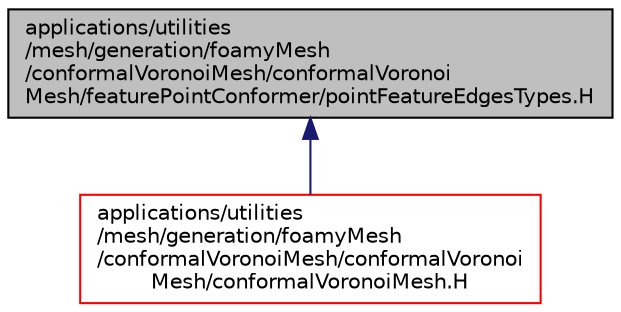 digraph "applications/utilities/mesh/generation/foamyMesh/conformalVoronoiMesh/conformalVoronoiMesh/featurePointConformer/pointFeatureEdgesTypes.H"
{
  bgcolor="transparent";
  edge [fontname="Helvetica",fontsize="10",labelfontname="Helvetica",labelfontsize="10"];
  node [fontname="Helvetica",fontsize="10",shape=record];
  Node1 [label="applications/utilities\l/mesh/generation/foamyMesh\l/conformalVoronoiMesh/conformalVoronoi\lMesh/featurePointConformer/pointFeatureEdgesTypes.H",height=0.2,width=0.4,color="black", fillcolor="grey75", style="filled", fontcolor="black"];
  Node1 -> Node2 [dir="back",color="midnightblue",fontsize="10",style="solid",fontname="Helvetica"];
  Node2 [label="applications/utilities\l/mesh/generation/foamyMesh\l/conformalVoronoiMesh/conformalVoronoi\lMesh/conformalVoronoiMesh.H",height=0.2,width=0.4,color="red",URL="$a03988.html"];
}
